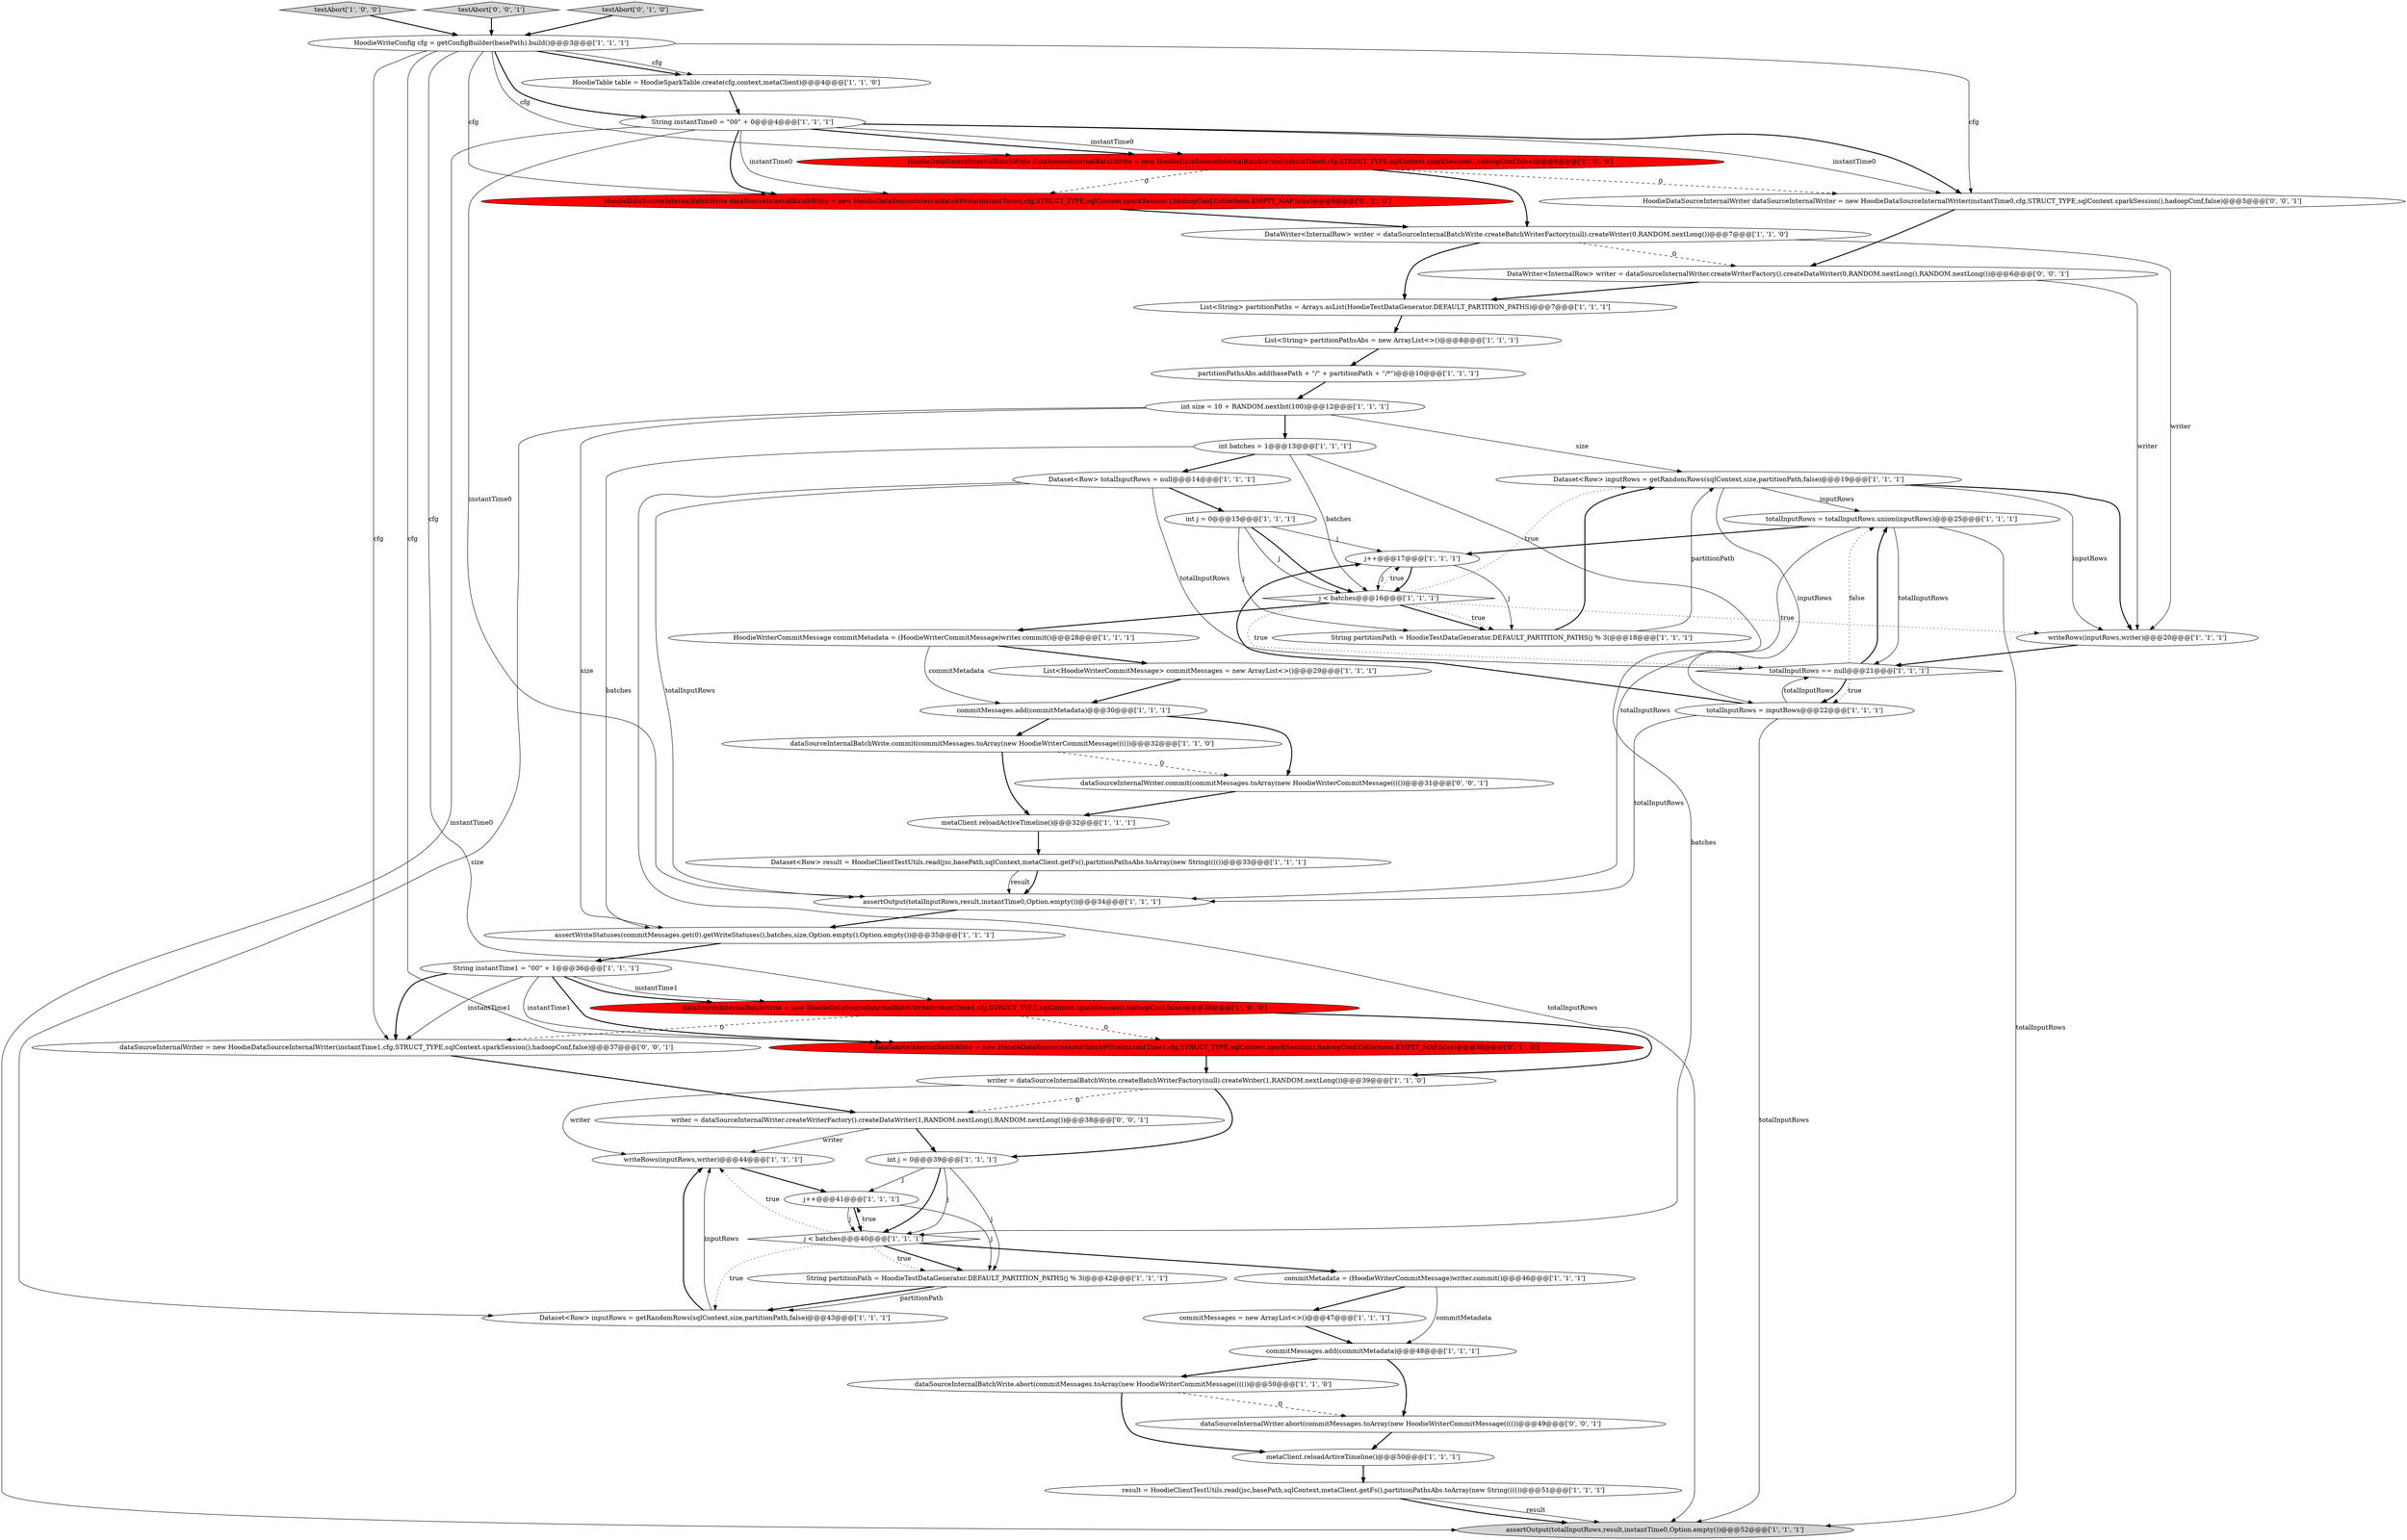 digraph {
20 [style = filled, label = "writer = dataSourceInternalBatchWrite.createBatchWriterFactory(null).createWriter(1,RANDOM.nextLong())@@@39@@@['1', '1', '0']", fillcolor = white, shape = ellipse image = "AAA0AAABBB1BBB"];
30 [style = filled, label = "Dataset<Row> inputRows = getRandomRows(sqlContext,size,partitionPath,false)@@@19@@@['1', '1', '1']", fillcolor = white, shape = ellipse image = "AAA0AAABBB1BBB"];
44 [style = filled, label = "String partitionPath = HoodieTestDataGenerator.DEFAULT_PARTITION_PATHS(j % 3(@@@42@@@['1', '1', '1']", fillcolor = white, shape = ellipse image = "AAA0AAABBB1BBB"];
3 [style = filled, label = "DataWriter<InternalRow> writer = dataSourceInternalBatchWrite.createBatchWriterFactory(null).createWriter(0,RANDOM.nextLong())@@@7@@@['1', '1', '0']", fillcolor = white, shape = ellipse image = "AAA0AAABBB1BBB"];
8 [style = filled, label = "String instantTime0 = \"00\" + 0@@@4@@@['1', '1', '1']", fillcolor = white, shape = ellipse image = "AAA0AAABBB1BBB"];
32 [style = filled, label = "j++@@@17@@@['1', '1', '1']", fillcolor = white, shape = ellipse image = "AAA0AAABBB1BBB"];
7 [style = filled, label = "HoodieDataSourceInternalBatchWrite dataSourceInternalBatchWrite = new HoodieDataSourceInternalBatchWrite(instantTime0,cfg,STRUCT_TYPE,sqlContext.sparkSession(),hadoopConf,false)@@@6@@@['1', '0', '0']", fillcolor = red, shape = ellipse image = "AAA1AAABBB1BBB"];
40 [style = filled, label = "totalInputRows = totalInputRows.union(inputRows)@@@25@@@['1', '1', '1']", fillcolor = white, shape = ellipse image = "AAA0AAABBB1BBB"];
34 [style = filled, label = "Dataset<Row> totalInputRows = null@@@14@@@['1', '1', '1']", fillcolor = white, shape = ellipse image = "AAA0AAABBB1BBB"];
38 [style = filled, label = "totalInputRows == null@@@21@@@['1', '1', '1']", fillcolor = white, shape = diamond image = "AAA0AAABBB1BBB"];
45 [style = filled, label = "HoodieDataSourceInternalBatchWrite dataSourceInternalBatchWrite = new HoodieDataSourceInternalBatchWrite(instantTime0,cfg,STRUCT_TYPE,sqlContext.sparkSession(),hadoopConf,Collections.EMPTY_MAP,false)@@@6@@@['0', '1', '0']", fillcolor = red, shape = ellipse image = "AAA1AAABBB2BBB"];
18 [style = filled, label = "Dataset<Row> inputRows = getRandomRows(sqlContext,size,partitionPath,false)@@@43@@@['1', '1', '1']", fillcolor = white, shape = ellipse image = "AAA0AAABBB1BBB"];
17 [style = filled, label = "commitMessages = new ArrayList<>()@@@47@@@['1', '1', '1']", fillcolor = white, shape = ellipse image = "AAA0AAABBB1BBB"];
42 [style = filled, label = "assertWriteStatuses(commitMessages.get(0).getWriteStatuses(),batches,size,Option.empty(),Option.empty())@@@35@@@['1', '1', '1']", fillcolor = white, shape = ellipse image = "AAA0AAABBB1BBB"];
6 [style = filled, label = "int batches = 1@@@13@@@['1', '1', '1']", fillcolor = white, shape = ellipse image = "AAA0AAABBB1BBB"];
19 [style = filled, label = "int j = 0@@@15@@@['1', '1', '1']", fillcolor = white, shape = ellipse image = "AAA0AAABBB1BBB"];
36 [style = filled, label = "assertOutput(totalInputRows,result,instantTime0,Option.empty())@@@52@@@['1', '1', '1']", fillcolor = lightgray, shape = ellipse image = "AAA0AAABBB1BBB"];
28 [style = filled, label = "commitMessages.add(commitMetadata)@@@30@@@['1', '1', '1']", fillcolor = white, shape = ellipse image = "AAA0AAABBB1BBB"];
33 [style = filled, label = "testAbort['1', '0', '0']", fillcolor = lightgray, shape = diamond image = "AAA0AAABBB1BBB"];
16 [style = filled, label = "List<HoodieWriterCommitMessage> commitMessages = new ArrayList<>()@@@29@@@['1', '1', '1']", fillcolor = white, shape = ellipse image = "AAA0AAABBB1BBB"];
46 [style = filled, label = "dataSourceInternalBatchWrite = new HoodieDataSourceInternalBatchWrite(instantTime1,cfg,STRUCT_TYPE,sqlContext.sparkSession(),hadoopConf,Collections.EMPTY_MAP,false)@@@38@@@['0', '1', '0']", fillcolor = red, shape = ellipse image = "AAA1AAABBB2BBB"];
2 [style = filled, label = "result = HoodieClientTestUtils.read(jsc,basePath,sqlContext,metaClient.getFs(),partitionPathsAbs.toArray(new String(((())@@@51@@@['1', '1', '1']", fillcolor = white, shape = ellipse image = "AAA0AAABBB1BBB"];
11 [style = filled, label = "dataSourceInternalBatchWrite = new HoodieDataSourceInternalBatchWrite(instantTime1,cfg,STRUCT_TYPE,sqlContext.sparkSession(),hadoopConf,false)@@@38@@@['1', '0', '0']", fillcolor = red, shape = ellipse image = "AAA1AAABBB1BBB"];
25 [style = filled, label = "commitMessages.add(commitMetadata)@@@48@@@['1', '1', '1']", fillcolor = white, shape = ellipse image = "AAA0AAABBB1BBB"];
39 [style = filled, label = "dataSourceInternalBatchWrite.abort(commitMessages.toArray(new HoodieWriterCommitMessage(((())@@@50@@@['1', '1', '0']", fillcolor = white, shape = ellipse image = "AAA0AAABBB1BBB"];
51 [style = filled, label = "dataSourceInternalWriter = new HoodieDataSourceInternalWriter(instantTime1,cfg,STRUCT_TYPE,sqlContext.sparkSession(),hadoopConf,false)@@@37@@@['0', '0', '1']", fillcolor = white, shape = ellipse image = "AAA0AAABBB3BBB"];
54 [style = filled, label = "HoodieDataSourceInternalWriter dataSourceInternalWriter = new HoodieDataSourceInternalWriter(instantTime0,cfg,STRUCT_TYPE,sqlContext.sparkSession(),hadoopConf,false)@@@5@@@['0', '0', '1']", fillcolor = white, shape = ellipse image = "AAA0AAABBB3BBB"];
29 [style = filled, label = "HoodieTable table = HoodieSparkTable.create(cfg,context,metaClient)@@@4@@@['1', '1', '0']", fillcolor = white, shape = ellipse image = "AAA0AAABBB1BBB"];
50 [style = filled, label = "DataWriter<InternalRow> writer = dataSourceInternalWriter.createWriterFactory().createDataWriter(0,RANDOM.nextLong(),RANDOM.nextLong())@@@6@@@['0', '0', '1']", fillcolor = white, shape = ellipse image = "AAA0AAABBB3BBB"];
14 [style = filled, label = "writeRows(inputRows,writer)@@@44@@@['1', '1', '1']", fillcolor = white, shape = ellipse image = "AAA0AAABBB1BBB"];
24 [style = filled, label = "int j = 0@@@39@@@['1', '1', '1']", fillcolor = white, shape = ellipse image = "AAA0AAABBB1BBB"];
22 [style = filled, label = "j < batches@@@16@@@['1', '1', '1']", fillcolor = white, shape = diamond image = "AAA0AAABBB1BBB"];
1 [style = filled, label = "List<String> partitionPaths = Arrays.asList(HoodieTestDataGenerator.DEFAULT_PARTITION_PATHS)@@@7@@@['1', '1', '1']", fillcolor = white, shape = ellipse image = "AAA0AAABBB1BBB"];
12 [style = filled, label = "metaClient.reloadActiveTimeline()@@@32@@@['1', '1', '1']", fillcolor = white, shape = ellipse image = "AAA0AAABBB1BBB"];
35 [style = filled, label = "commitMetadata = (HoodieWriterCommitMessage)writer.commit()@@@46@@@['1', '1', '1']", fillcolor = white, shape = ellipse image = "AAA0AAABBB1BBB"];
31 [style = filled, label = "totalInputRows = inputRows@@@22@@@['1', '1', '1']", fillcolor = white, shape = ellipse image = "AAA0AAABBB1BBB"];
27 [style = filled, label = "metaClient.reloadActiveTimeline()@@@50@@@['1', '1', '1']", fillcolor = white, shape = ellipse image = "AAA0AAABBB1BBB"];
5 [style = filled, label = "HoodieWriteConfig cfg = getConfigBuilder(basePath).build()@@@3@@@['1', '1', '1']", fillcolor = white, shape = ellipse image = "AAA0AAABBB1BBB"];
10 [style = filled, label = "String instantTime1 = \"00\" + 1@@@36@@@['1', '1', '1']", fillcolor = white, shape = ellipse image = "AAA0AAABBB1BBB"];
23 [style = filled, label = "j++@@@41@@@['1', '1', '1']", fillcolor = white, shape = ellipse image = "AAA0AAABBB1BBB"];
49 [style = filled, label = "dataSourceInternalWriter.commit(commitMessages.toArray(new HoodieWriterCommitMessage(((())@@@31@@@['0', '0', '1']", fillcolor = white, shape = ellipse image = "AAA0AAABBB3BBB"];
13 [style = filled, label = "int size = 10 + RANDOM.nextInt(100)@@@12@@@['1', '1', '1']", fillcolor = white, shape = ellipse image = "AAA0AAABBB1BBB"];
41 [style = filled, label = "HoodieWriterCommitMessage commitMetadata = (HoodieWriterCommitMessage)writer.commit()@@@28@@@['1', '1', '1']", fillcolor = white, shape = ellipse image = "AAA0AAABBB1BBB"];
26 [style = filled, label = "assertOutput(totalInputRows,result,instantTime0,Option.empty())@@@34@@@['1', '1', '1']", fillcolor = white, shape = ellipse image = "AAA0AAABBB1BBB"];
53 [style = filled, label = "testAbort['0', '0', '1']", fillcolor = lightgray, shape = diamond image = "AAA0AAABBB3BBB"];
37 [style = filled, label = "String partitionPath = HoodieTestDataGenerator.DEFAULT_PARTITION_PATHS(j % 3(@@@18@@@['1', '1', '1']", fillcolor = white, shape = ellipse image = "AAA0AAABBB1BBB"];
43 [style = filled, label = "writeRows(inputRows,writer)@@@20@@@['1', '1', '1']", fillcolor = white, shape = ellipse image = "AAA0AAABBB1BBB"];
15 [style = filled, label = "List<String> partitionPathsAbs = new ArrayList<>()@@@8@@@['1', '1', '1']", fillcolor = white, shape = ellipse image = "AAA0AAABBB1BBB"];
4 [style = filled, label = "j < batches@@@40@@@['1', '1', '1']", fillcolor = white, shape = diamond image = "AAA0AAABBB1BBB"];
21 [style = filled, label = "partitionPathsAbs.add(basePath + \"/\" + partitionPath + \"/*\")@@@10@@@['1', '1', '1']", fillcolor = white, shape = ellipse image = "AAA0AAABBB1BBB"];
47 [style = filled, label = "testAbort['0', '1', '0']", fillcolor = lightgray, shape = diamond image = "AAA0AAABBB2BBB"];
48 [style = filled, label = "dataSourceInternalWriter.abort(commitMessages.toArray(new HoodieWriterCommitMessage(((())@@@49@@@['0', '0', '1']", fillcolor = white, shape = ellipse image = "AAA0AAABBB3BBB"];
0 [style = filled, label = "Dataset<Row> result = HoodieClientTestUtils.read(jsc,basePath,sqlContext,metaClient.getFs(),partitionPathsAbs.toArray(new String(((())@@@33@@@['1', '1', '1']", fillcolor = white, shape = ellipse image = "AAA0AAABBB1BBB"];
9 [style = filled, label = "dataSourceInternalBatchWrite.commit(commitMessages.toArray(new HoodieWriterCommitMessage(((())@@@32@@@['1', '1', '0']", fillcolor = white, shape = ellipse image = "AAA0AAABBB1BBB"];
52 [style = filled, label = "writer = dataSourceInternalWriter.createWriterFactory().createDataWriter(1,RANDOM.nextLong(),RANDOM.nextLong())@@@38@@@['0', '0', '1']", fillcolor = white, shape = ellipse image = "AAA0AAABBB3BBB"];
17->25 [style = bold, label=""];
4->18 [style = dotted, label="true"];
32->22 [style = bold, label=""];
6->4 [style = solid, label="batches"];
20->52 [style = dashed, label="0"];
10->11 [style = solid, label="instantTime1"];
8->26 [style = solid, label="instantTime0"];
15->21 [style = bold, label=""];
22->37 [style = bold, label=""];
4->44 [style = dotted, label="true"];
34->38 [style = solid, label="totalInputRows"];
28->9 [style = bold, label=""];
3->43 [style = solid, label="writer"];
38->31 [style = bold, label=""];
25->48 [style = bold, label=""];
5->46 [style = solid, label="cfg"];
48->27 [style = bold, label=""];
4->44 [style = bold, label=""];
52->24 [style = bold, label=""];
35->25 [style = solid, label="commitMetadata"];
22->38 [style = dotted, label="true"];
24->44 [style = solid, label="j"];
2->36 [style = bold, label=""];
37->30 [style = solid, label="partitionPath"];
38->31 [style = dotted, label="true"];
11->46 [style = dashed, label="0"];
44->18 [style = bold, label=""];
8->7 [style = solid, label="instantTime0"];
6->22 [style = solid, label="batches"];
23->44 [style = solid, label="j"];
27->2 [style = bold, label=""];
21->13 [style = bold, label=""];
10->11 [style = bold, label=""];
5->51 [style = solid, label="cfg"];
5->29 [style = bold, label=""];
49->12 [style = bold, label=""];
26->42 [style = bold, label=""];
2->36 [style = solid, label="result"];
10->51 [style = bold, label=""];
41->28 [style = solid, label="commitMetadata"];
24->4 [style = solid, label="j"];
34->19 [style = bold, label=""];
18->14 [style = solid, label="inputRows"];
4->23 [style = dotted, label="true"];
5->54 [style = solid, label="cfg"];
22->41 [style = bold, label=""];
22->43 [style = dotted, label="true"];
5->29 [style = solid, label="cfg"];
31->38 [style = solid, label="totalInputRows"];
5->7 [style = solid, label="cfg"];
19->37 [style = solid, label="j"];
44->18 [style = solid, label="partitionPath"];
7->54 [style = dashed, label="0"];
20->14 [style = solid, label="writer"];
8->36 [style = solid, label="instantTime0"];
38->40 [style = dotted, label="false"];
30->40 [style = solid, label="inputRows"];
35->17 [style = bold, label=""];
46->20 [style = bold, label=""];
5->45 [style = solid, label="cfg"];
22->32 [style = dotted, label="true"];
19->22 [style = bold, label=""];
23->4 [style = solid, label="j"];
11->51 [style = dashed, label="0"];
19->32 [style = solid, label="j"];
25->39 [style = bold, label=""];
40->26 [style = solid, label="totalInputRows"];
3->1 [style = bold, label=""];
6->34 [style = bold, label=""];
30->43 [style = bold, label=""];
37->30 [style = bold, label=""];
13->30 [style = solid, label="size"];
31->32 [style = bold, label=""];
13->42 [style = solid, label="size"];
28->49 [style = bold, label=""];
22->37 [style = dotted, label="true"];
34->26 [style = solid, label="totalInputRows"];
32->37 [style = solid, label="j"];
33->5 [style = bold, label=""];
51->52 [style = bold, label=""];
10->51 [style = solid, label="instantTime1"];
8->54 [style = solid, label="instantTime0"];
43->38 [style = bold, label=""];
14->23 [style = bold, label=""];
7->45 [style = dashed, label="0"];
31->36 [style = solid, label="totalInputRows"];
8->45 [style = bold, label=""];
47->5 [style = bold, label=""];
52->14 [style = solid, label="writer"];
40->32 [style = bold, label=""];
30->43 [style = solid, label="inputRows"];
50->43 [style = solid, label="writer"];
41->16 [style = bold, label=""];
9->12 [style = bold, label=""];
6->42 [style = solid, label="batches"];
13->6 [style = bold, label=""];
8->54 [style = bold, label=""];
38->40 [style = bold, label=""];
31->26 [style = solid, label="totalInputRows"];
29->8 [style = bold, label=""];
11->20 [style = bold, label=""];
4->35 [style = bold, label=""];
5->8 [style = bold, label=""];
10->46 [style = solid, label="instantTime1"];
34->36 [style = solid, label="totalInputRows"];
0->26 [style = bold, label=""];
45->3 [style = bold, label=""];
0->26 [style = solid, label="result"];
53->5 [style = bold, label=""];
1->15 [style = bold, label=""];
40->38 [style = solid, label="totalInputRows"];
10->46 [style = bold, label=""];
23->4 [style = bold, label=""];
5->11 [style = solid, label="cfg"];
40->36 [style = solid, label="totalInputRows"];
9->49 [style = dashed, label="0"];
39->27 [style = bold, label=""];
4->14 [style = dotted, label="true"];
32->22 [style = solid, label="j"];
12->0 [style = bold, label=""];
7->3 [style = bold, label=""];
8->7 [style = bold, label=""];
54->50 [style = bold, label=""];
13->18 [style = solid, label="size"];
8->45 [style = solid, label="instantTime0"];
24->4 [style = bold, label=""];
3->50 [style = dashed, label="0"];
16->28 [style = bold, label=""];
50->1 [style = bold, label=""];
39->48 [style = dashed, label="0"];
42->10 [style = bold, label=""];
30->31 [style = solid, label="inputRows"];
22->30 [style = dotted, label="true"];
20->24 [style = bold, label=""];
24->23 [style = solid, label="j"];
18->14 [style = bold, label=""];
19->22 [style = solid, label="j"];
}
